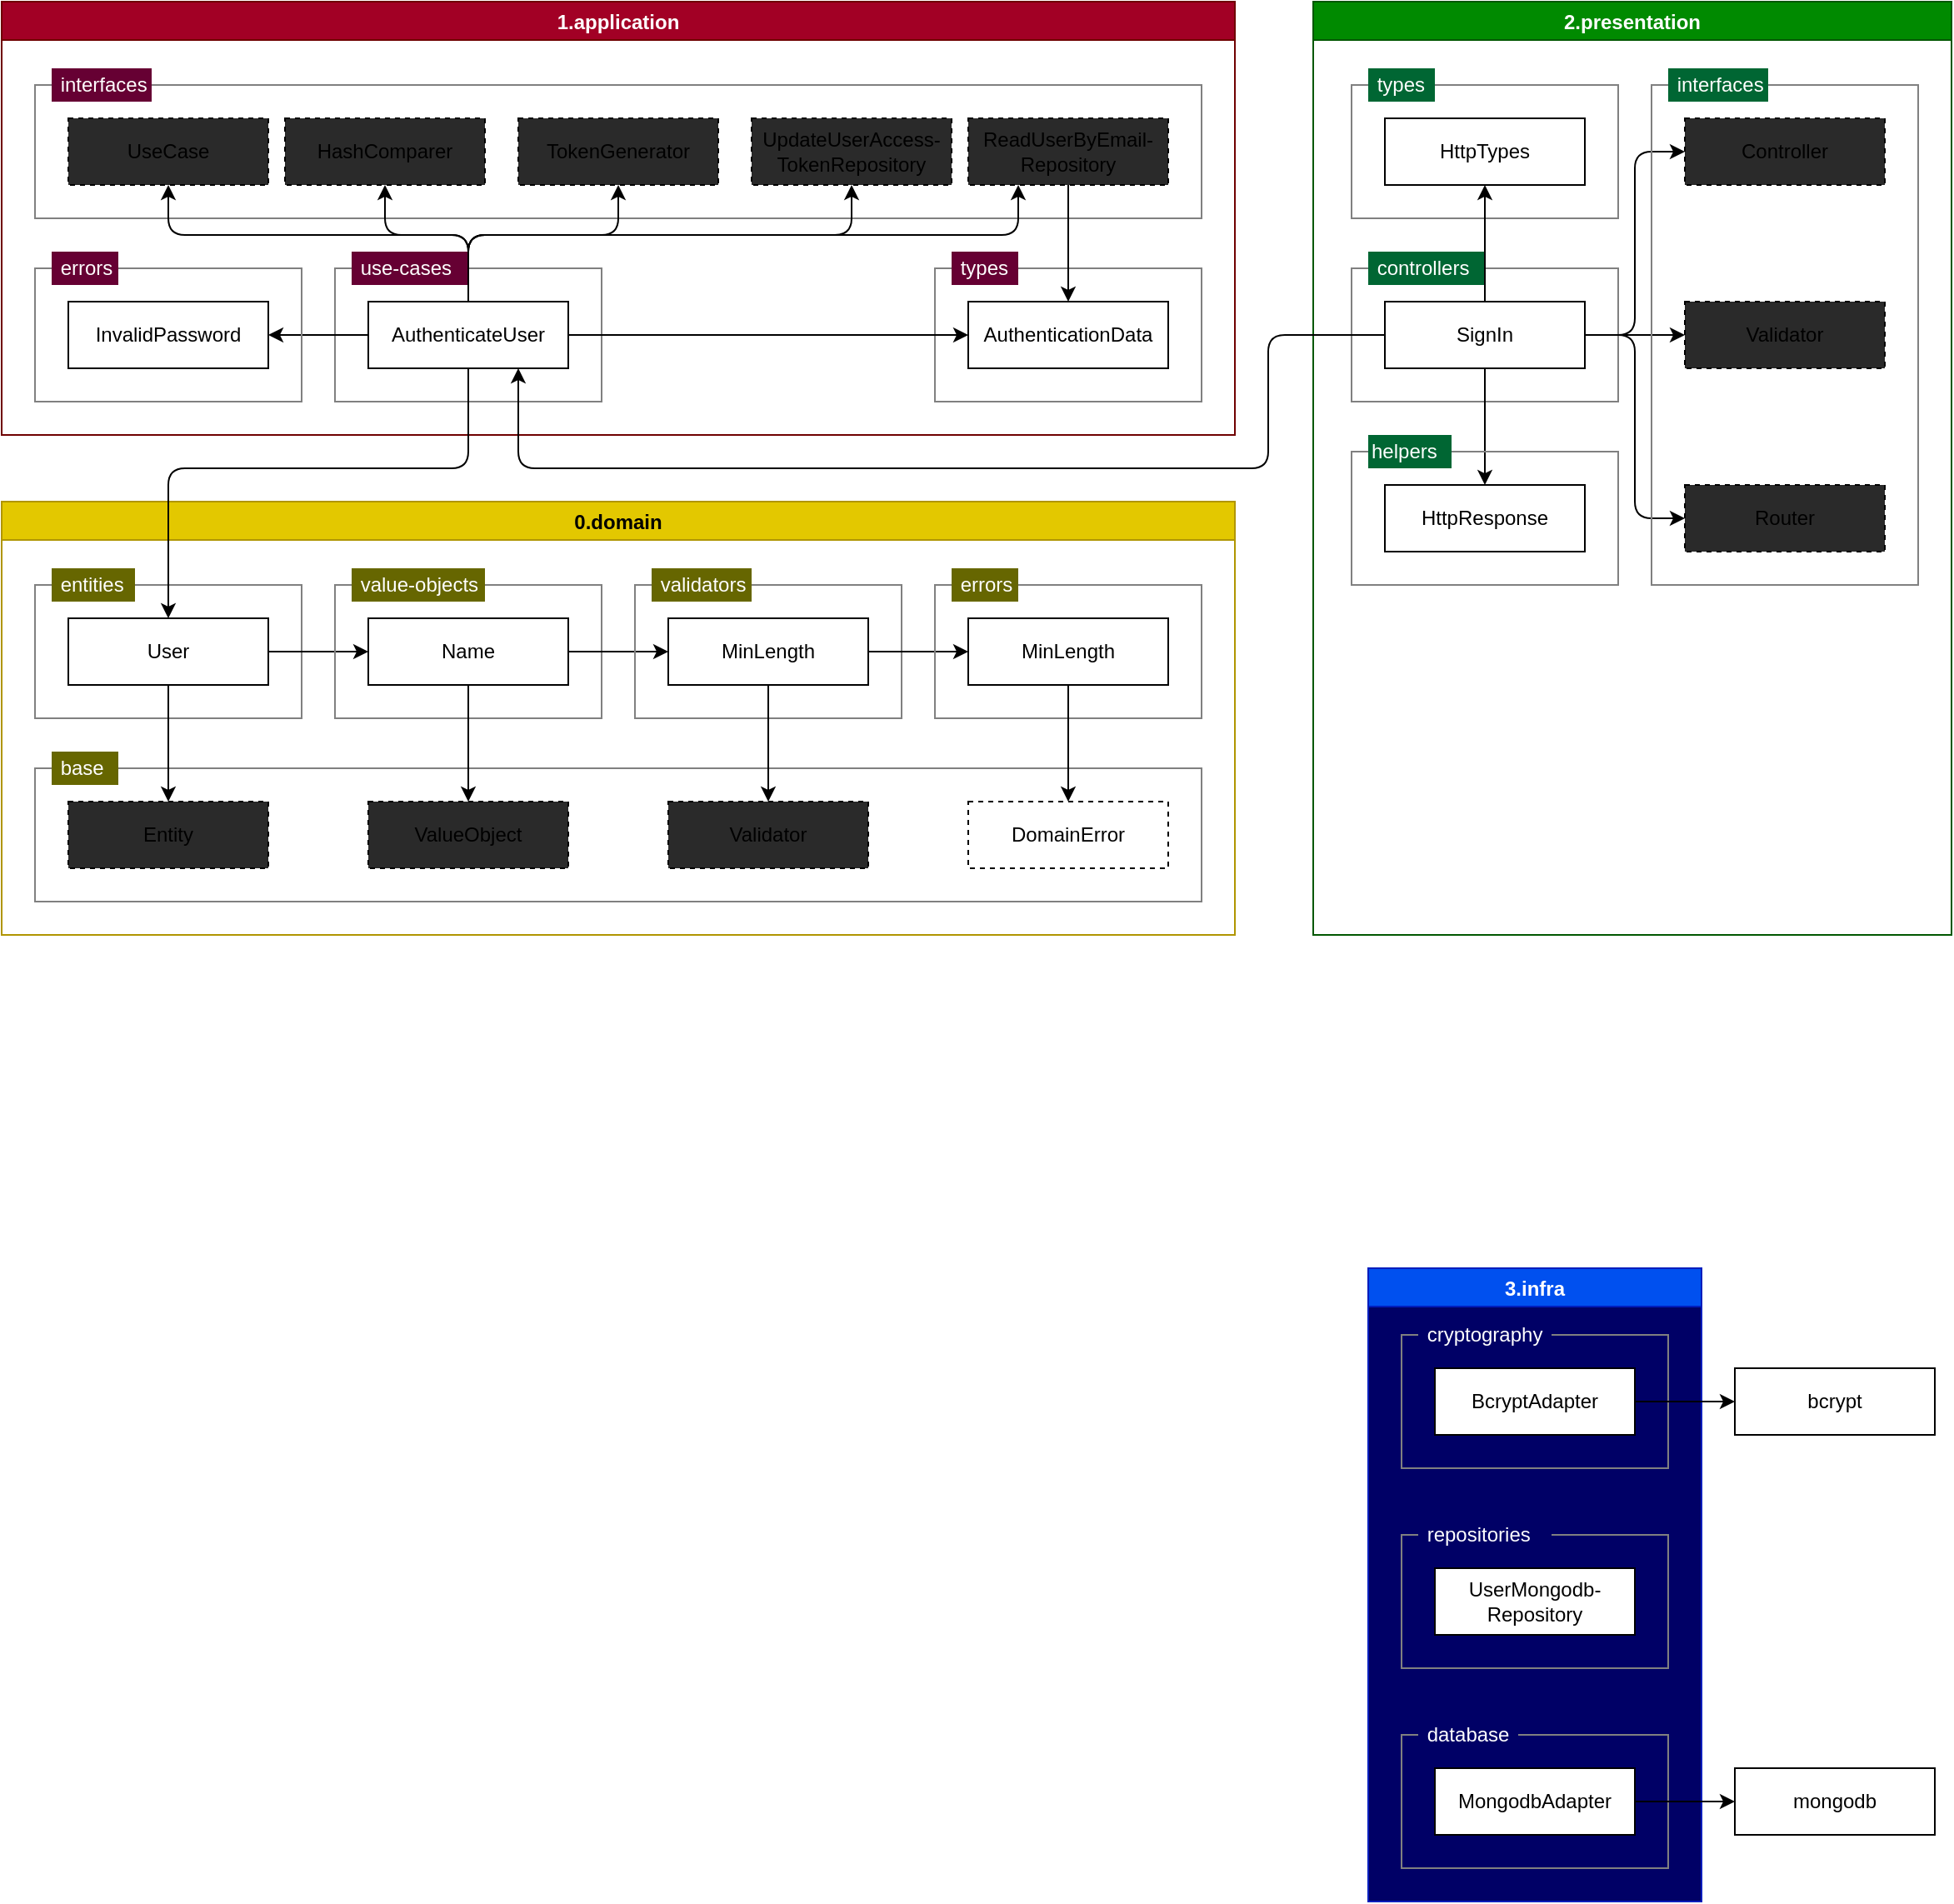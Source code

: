 <mxfile>
    <diagram id="HraTxuLS_xrz_CCDhDff" name="Page-1">
        <mxGraphModel dx="1008" dy="697" grid="1" gridSize="10" guides="1" tooltips="1" connect="1" arrows="1" fold="1" page="1" pageScale="1" pageWidth="827" pageHeight="1169" math="0" shadow="0">
            <root>
                <mxCell id="0"/>
                <mxCell id="1" parent="0"/>
                <mxCell id="22" value="1.application" style="swimlane;fillColor=#a20025;fontColor=#ffffff;strokeColor=#6F0000;swimlaneFillColor=none;" parent="1" vertex="1">
                    <mxGeometry x="40" y="120" width="740" height="260" as="geometry">
                        <mxRectangle x="80" y="120" width="90" height="23" as="alternateBounds"/>
                    </mxGeometry>
                </mxCell>
                <mxCell id="28" value="" style="rounded=0;whiteSpace=wrap;html=1;fillColor=none;strokeColor=#808080;" parent="22" vertex="1">
                    <mxGeometry x="200" y="160" width="160" height="80" as="geometry"/>
                </mxCell>
                <mxCell id="201" style="edgeStyle=orthogonalEdgeStyle;html=1;exitX=0;exitY=0.5;exitDx=0;exitDy=0;entryX=1;entryY=0.5;entryDx=0;entryDy=0;" parent="22" source="30" target="197" edge="1">
                    <mxGeometry relative="1" as="geometry"/>
                </mxCell>
                <mxCell id="30" value="AuthenticateUser" style="rounded=0;whiteSpace=wrap;html=1;" parent="22" vertex="1">
                    <mxGeometry x="220" y="180" width="120" height="40" as="geometry"/>
                </mxCell>
                <mxCell id="29" value="&amp;nbsp;use-cases" style="text;html=1;strokeColor=none;fillColor=#660033;align=left;verticalAlign=middle;whiteSpace=wrap;rounded=0;fontColor=#FFFFFF;" parent="22" vertex="1">
                    <mxGeometry x="210" y="150" width="70" height="20" as="geometry"/>
                </mxCell>
                <mxCell id="195" value="" style="rounded=0;whiteSpace=wrap;html=1;fillColor=none;strokeColor=#808080;" parent="22" vertex="1">
                    <mxGeometry x="20" y="160" width="160" height="80" as="geometry"/>
                </mxCell>
                <mxCell id="196" value="&amp;nbsp;errors" style="text;html=1;strokeColor=none;fillColor=#660033;align=left;verticalAlign=middle;whiteSpace=wrap;rounded=0;fontColor=#FFFFFF;" parent="22" vertex="1">
                    <mxGeometry x="30" y="150" width="40" height="20" as="geometry"/>
                </mxCell>
                <mxCell id="197" value="InvalidPassword" style="rounded=0;whiteSpace=wrap;html=1;" parent="22" vertex="1">
                    <mxGeometry x="40" y="180" width="120" height="40" as="geometry"/>
                </mxCell>
                <mxCell id="35" value="" style="rounded=0;whiteSpace=wrap;html=1;fillColor=none;strokeColor=#808080;" parent="22" vertex="1">
                    <mxGeometry x="20" y="50" width="700" height="80" as="geometry"/>
                </mxCell>
                <mxCell id="36" value="&amp;nbsp;interfaces" style="text;html=1;strokeColor=none;fillColor=#660033;align=left;verticalAlign=middle;whiteSpace=wrap;rounded=0;fontColor=#FFFFFF;" parent="22" vertex="1">
                    <mxGeometry x="30" y="40" width="60" height="20" as="geometry"/>
                </mxCell>
                <mxCell id="49" value="UseCase" style="rounded=0;whiteSpace=wrap;html=1;dashed=1;strokeColor=default;strokeWidth=1;fillColor=#2a2a2a;" parent="22" vertex="1">
                    <mxGeometry x="40" y="70" width="120" height="40" as="geometry"/>
                </mxCell>
                <mxCell id="40" value="HashComparer" style="rounded=0;whiteSpace=wrap;html=1;dashed=1;fillColor=#2a2a2a;" parent="22" vertex="1">
                    <mxGeometry x="170" y="70" width="120" height="40" as="geometry"/>
                </mxCell>
                <mxCell id="200" style="edgeStyle=orthogonalEdgeStyle;html=1;entryX=0.5;entryY=1;entryDx=0;entryDy=0;" parent="22" source="30" target="40" edge="1">
                    <mxGeometry relative="1" as="geometry">
                        <Array as="points">
                            <mxPoint x="280" y="140"/>
                            <mxPoint x="230" y="140"/>
                        </Array>
                    </mxGeometry>
                </mxCell>
                <mxCell id="33" value="" style="rounded=0;whiteSpace=wrap;html=1;fillColor=none;strokeColor=#808080;" parent="22" vertex="1">
                    <mxGeometry x="560" y="160" width="160" height="80" as="geometry"/>
                </mxCell>
                <mxCell id="34" value="&amp;nbsp;types" style="text;html=1;strokeColor=none;fillColor=#660033;align=left;verticalAlign=middle;whiteSpace=wrap;rounded=0;fontColor=#FFFFFF;" parent="22" vertex="1">
                    <mxGeometry x="570" y="150" width="40" height="20" as="geometry"/>
                </mxCell>
                <mxCell id="37" value="AuthenticationData" style="rounded=0;whiteSpace=wrap;html=1;" parent="22" vertex="1">
                    <mxGeometry x="580" y="180" width="120" height="40" as="geometry"/>
                </mxCell>
                <mxCell id="38" value="UpdateUserAccess-TokenRepository" style="rounded=0;whiteSpace=wrap;html=1;dashed=1;strokeColor=default;strokeWidth=1;glass=0;shadow=0;sketch=0;gradientColor=none;fillColor=#2a2a2a;" parent="22" vertex="1">
                    <mxGeometry x="450" y="70" width="120" height="40" as="geometry"/>
                </mxCell>
                <mxCell id="194" style="edgeStyle=orthogonalEdgeStyle;html=1;exitX=0.5;exitY=1;exitDx=0;exitDy=0;entryX=0.5;entryY=0;entryDx=0;entryDy=0;" parent="22" source="206" target="37" edge="1">
                    <mxGeometry relative="1" as="geometry">
                        <mxPoint x="680" y="85" as="targetPoint"/>
                    </mxGeometry>
                </mxCell>
                <mxCell id="123" style="edgeStyle=orthogonalEdgeStyle;rounded=1;sketch=0;html=1;shadow=0;fontColor=#808080;" parent="22" source="30" target="37" edge="1">
                    <mxGeometry relative="1" as="geometry"/>
                </mxCell>
                <mxCell id="204" value="TokenGenerator" style="rounded=0;whiteSpace=wrap;html=1;dashed=1;fillColor=#2a2a2a;" parent="22" vertex="1">
                    <mxGeometry x="310" y="70" width="120" height="40" as="geometry"/>
                </mxCell>
                <mxCell id="202" style="edgeStyle=orthogonalEdgeStyle;html=1;exitX=0.5;exitY=0;exitDx=0;exitDy=0;entryX=0.5;entryY=1;entryDx=0;entryDy=0;" parent="22" source="30" target="49" edge="1">
                    <mxGeometry relative="1" as="geometry">
                        <Array as="points">
                            <mxPoint x="280" y="140"/>
                            <mxPoint x="100" y="140"/>
                        </Array>
                    </mxGeometry>
                </mxCell>
                <mxCell id="203" style="edgeStyle=orthogonalEdgeStyle;html=1;exitX=0.5;exitY=0;exitDx=0;exitDy=0;entryX=0.5;entryY=1;entryDx=0;entryDy=0;" parent="22" source="30" target="38" edge="1">
                    <mxGeometry relative="1" as="geometry">
                        <Array as="points">
                            <mxPoint x="280" y="140"/>
                            <mxPoint x="510" y="140"/>
                        </Array>
                    </mxGeometry>
                </mxCell>
                <mxCell id="206" value="ReadUserByEmail-Repository" style="rounded=0;whiteSpace=wrap;html=1;dashed=1;strokeColor=default;strokeWidth=1;glass=0;shadow=0;sketch=0;gradientColor=none;fillColor=#2a2a2a;" parent="22" vertex="1">
                    <mxGeometry x="580" y="70" width="120" height="40" as="geometry"/>
                </mxCell>
                <mxCell id="205" style="edgeStyle=orthogonalEdgeStyle;html=1;exitX=0.5;exitY=0;exitDx=0;exitDy=0;entryX=0.5;entryY=1;entryDx=0;entryDy=0;" parent="22" source="30" target="204" edge="1">
                    <mxGeometry relative="1" as="geometry">
                        <Array as="points">
                            <mxPoint x="280" y="140"/>
                            <mxPoint x="370" y="140"/>
                        </Array>
                    </mxGeometry>
                </mxCell>
                <mxCell id="207" style="edgeStyle=orthogonalEdgeStyle;html=1;exitX=0.5;exitY=0;exitDx=0;exitDy=0;entryX=0.25;entryY=1;entryDx=0;entryDy=0;" parent="22" source="30" target="206" edge="1">
                    <mxGeometry relative="1" as="geometry">
                        <Array as="points">
                            <mxPoint x="280" y="140"/>
                            <mxPoint x="610" y="140"/>
                        </Array>
                    </mxGeometry>
                </mxCell>
                <mxCell id="45" value="2.presentation" style="swimlane;fillColor=#008a00;fontColor=#ffffff;strokeColor=#005700;swimlaneFillColor=none;" parent="1" vertex="1">
                    <mxGeometry x="827" y="120" width="383" height="560" as="geometry">
                        <mxRectangle x="80" y="120" width="90" height="23" as="alternateBounds"/>
                    </mxGeometry>
                </mxCell>
                <mxCell id="46" value="" style="rounded=0;whiteSpace=wrap;html=1;fillColor=none;strokeColor=#808080;" parent="45" vertex="1">
                    <mxGeometry x="23" y="160" width="160" height="80" as="geometry"/>
                </mxCell>
                <mxCell id="216" style="edgeStyle=none;html=1;exitX=0.5;exitY=1;exitDx=0;exitDy=0;entryX=0.5;entryY=0;entryDx=0;entryDy=0;" parent="45" source="47" target="72" edge="1">
                    <mxGeometry relative="1" as="geometry"/>
                </mxCell>
                <mxCell id="217" style="edgeStyle=orthogonalEdgeStyle;html=1;exitX=1;exitY=0.5;exitDx=0;exitDy=0;entryX=0;entryY=0.5;entryDx=0;entryDy=0;" parent="45" source="47" target="65" edge="1">
                    <mxGeometry relative="1" as="geometry"/>
                </mxCell>
                <mxCell id="218" style="edgeStyle=orthogonalEdgeStyle;html=1;exitX=1;exitY=0.5;exitDx=0;exitDy=0;" parent="45" source="47" target="64" edge="1">
                    <mxGeometry relative="1" as="geometry"/>
                </mxCell>
                <mxCell id="219" style="edgeStyle=orthogonalEdgeStyle;html=1;exitX=1;exitY=0.5;exitDx=0;exitDy=0;entryX=0;entryY=0.5;entryDx=0;entryDy=0;" parent="45" source="47" target="211" edge="1">
                    <mxGeometry relative="1" as="geometry"/>
                </mxCell>
                <mxCell id="47" value="SignIn" style="rounded=0;whiteSpace=wrap;html=1;" parent="45" vertex="1">
                    <mxGeometry x="43" y="180" width="120" height="40" as="geometry"/>
                </mxCell>
                <mxCell id="48" value="&amp;nbsp;controllers" style="text;html=1;strokeColor=none;fillColor=#006633;align=left;verticalAlign=middle;whiteSpace=wrap;rounded=0;fontColor=#FFFFFF;" parent="45" vertex="1">
                    <mxGeometry x="33" y="150" width="70" height="20" as="geometry"/>
                </mxCell>
                <mxCell id="58" value="" style="rounded=0;whiteSpace=wrap;html=1;fillColor=none;strokeColor=#808080;" parent="45" vertex="1">
                    <mxGeometry x="23" y="50" width="160" height="80" as="geometry"/>
                </mxCell>
                <mxCell id="59" value="&amp;nbsp;types" style="text;html=1;strokeColor=none;fillColor=#006633;align=left;verticalAlign=middle;whiteSpace=wrap;rounded=0;fontColor=#FFFFFF;" parent="45" vertex="1">
                    <mxGeometry x="33" y="40" width="40" height="20" as="geometry"/>
                </mxCell>
                <mxCell id="60" value="HttpTypes" style="rounded=0;whiteSpace=wrap;html=1;" parent="45" vertex="1">
                    <mxGeometry x="43" y="70" width="120" height="40" as="geometry"/>
                </mxCell>
                <mxCell id="62" value="" style="rounded=0;whiteSpace=wrap;html=1;fillColor=none;strokeColor=#808080;" parent="45" vertex="1">
                    <mxGeometry x="203" y="50" width="160" height="300" as="geometry"/>
                </mxCell>
                <mxCell id="63" value="&amp;nbsp;interfaces" style="text;html=1;strokeColor=none;fillColor=#006633;align=left;verticalAlign=middle;whiteSpace=wrap;rounded=0;fontColor=#FFFFFF;" parent="45" vertex="1">
                    <mxGeometry x="213" y="40" width="60" height="20" as="geometry"/>
                </mxCell>
                <mxCell id="64" value="Validator" style="rounded=0;whiteSpace=wrap;html=1;dashed=1;strokeColor=default;strokeWidth=1;fillColor=#2a2a2a;" parent="45" vertex="1">
                    <mxGeometry x="223" y="180" width="120" height="40" as="geometry"/>
                </mxCell>
                <mxCell id="65" value="Controller" style="rounded=0;whiteSpace=wrap;html=1;dashed=1;strokeColor=default;strokeWidth=1;gradientColor=none;fillColor=#2a2a2a;" parent="45" vertex="1">
                    <mxGeometry x="223" y="70" width="120" height="40" as="geometry"/>
                </mxCell>
                <mxCell id="69" value="" style="rounded=0;whiteSpace=wrap;html=1;fillColor=none;strokeColor=#808080;" parent="45" vertex="1">
                    <mxGeometry x="23" y="270" width="160" height="80" as="geometry"/>
                </mxCell>
                <mxCell id="71" value="helpers" style="text;html=1;strokeColor=none;fillColor=#006633;align=left;verticalAlign=middle;whiteSpace=wrap;rounded=0;fontColor=#FFFFFF;" parent="45" vertex="1">
                    <mxGeometry x="33" y="260" width="50" height="20" as="geometry"/>
                </mxCell>
                <mxCell id="72" value="HttpResponse" style="rounded=0;whiteSpace=wrap;html=1;" parent="45" vertex="1">
                    <mxGeometry x="43" y="290" width="120" height="40" as="geometry"/>
                </mxCell>
                <mxCell id="211" value="Router" style="rounded=0;whiteSpace=wrap;html=1;dashed=1;strokeColor=default;strokeWidth=1;fillColor=#2a2a2a;" parent="45" vertex="1">
                    <mxGeometry x="223" y="290" width="120" height="40" as="geometry"/>
                </mxCell>
                <mxCell id="215" style="edgeStyle=none;html=1;exitX=0.5;exitY=0;exitDx=0;exitDy=0;entryX=0.5;entryY=1;entryDx=0;entryDy=0;" parent="45" source="47" target="60" edge="1">
                    <mxGeometry relative="1" as="geometry"/>
                </mxCell>
                <mxCell id="74" value="3.infra" style="swimlane;fillColor=#0050ef;fontColor=#ffffff;strokeColor=#001DBC;swimlaneFillColor=#000066;" parent="1" vertex="1">
                    <mxGeometry x="860" y="880" width="200" height="380" as="geometry">
                        <mxRectangle x="80" y="120" width="90" height="23" as="alternateBounds"/>
                    </mxGeometry>
                </mxCell>
                <mxCell id="93" value="" style="rounded=0;whiteSpace=wrap;html=1;fillColor=none;strokeColor=#808080;" parent="74" vertex="1">
                    <mxGeometry x="20" y="280" width="160" height="80" as="geometry"/>
                </mxCell>
                <mxCell id="94" value="&amp;nbsp;database" style="text;html=1;strokeColor=none;fillColor=#000066;align=left;verticalAlign=middle;whiteSpace=wrap;rounded=0;fontColor=#FFFFFF;" parent="74" vertex="1">
                    <mxGeometry x="30" y="270" width="60" height="20" as="geometry"/>
                </mxCell>
                <mxCell id="95" value="MongodbAdapter" style="rounded=0;whiteSpace=wrap;html=1;" parent="74" vertex="1">
                    <mxGeometry x="40" y="300" width="120" height="40" as="geometry"/>
                </mxCell>
                <mxCell id="97" value="" style="rounded=0;whiteSpace=wrap;html=1;fillColor=none;strokeColor=#808080;" parent="74" vertex="1">
                    <mxGeometry x="20" y="160" width="160" height="80" as="geometry"/>
                </mxCell>
                <mxCell id="98" value="&amp;nbsp;repositories" style="text;html=1;strokeColor=none;fillColor=#000066;align=left;verticalAlign=middle;whiteSpace=wrap;rounded=0;fontColor=#FFFFFF;" parent="74" vertex="1">
                    <mxGeometry x="30" y="150" width="80" height="20" as="geometry"/>
                </mxCell>
                <mxCell id="99" value="UserMongodb-Repository" style="rounded=0;whiteSpace=wrap;html=1;" parent="74" vertex="1">
                    <mxGeometry x="40" y="180" width="120" height="40" as="geometry"/>
                </mxCell>
                <mxCell id="75" value="" style="rounded=0;whiteSpace=wrap;html=1;fillColor=none;strokeColor=#808080;" parent="74" vertex="1">
                    <mxGeometry x="20" y="40" width="160" height="80" as="geometry"/>
                </mxCell>
                <mxCell id="80" value="BcryptAdapter" style="rounded=0;whiteSpace=wrap;html=1;" parent="74" vertex="1">
                    <mxGeometry x="40" y="60" width="120" height="40" as="geometry"/>
                </mxCell>
                <mxCell id="81" value="&amp;nbsp;cryptography" style="text;html=1;strokeColor=none;fillColor=#000066;align=left;verticalAlign=middle;whiteSpace=wrap;rounded=0;fontColor=#FFFFFF;" parent="74" vertex="1">
                    <mxGeometry x="30" y="30" width="80" height="20" as="geometry"/>
                </mxCell>
                <mxCell id="118" value="bcrypt" style="rounded=0;whiteSpace=wrap;html=1;" parent="1" vertex="1">
                    <mxGeometry x="1080" y="940" width="120" height="40" as="geometry"/>
                </mxCell>
                <mxCell id="119" value="mongodb" style="rounded=0;whiteSpace=wrap;html=1;" parent="1" vertex="1">
                    <mxGeometry x="1080" y="1180" width="120" height="40" as="geometry"/>
                </mxCell>
                <mxCell id="120" style="edgeStyle=orthogonalEdgeStyle;rounded=1;sketch=0;html=1;entryX=0;entryY=0.5;entryDx=0;entryDy=0;shadow=0;fontColor=#808080;exitX=1;exitY=0.5;exitDx=0;exitDy=0;" parent="1" source="80" target="118" edge="1">
                    <mxGeometry relative="1" as="geometry"/>
                </mxCell>
                <mxCell id="121" style="edgeStyle=orthogonalEdgeStyle;rounded=1;sketch=0;html=1;entryX=0;entryY=0.5;entryDx=0;entryDy=0;shadow=0;fontColor=#808080;exitX=1;exitY=0.5;exitDx=0;exitDy=0;" parent="1" source="95" target="119" edge="1">
                    <mxGeometry relative="1" as="geometry"/>
                </mxCell>
                <mxCell id="214" style="edgeStyle=orthogonalEdgeStyle;html=1;exitX=0;exitY=0.5;exitDx=0;exitDy=0;entryX=0.75;entryY=1;entryDx=0;entryDy=0;" parent="1" source="47" target="30" edge="1">
                    <mxGeometry relative="1" as="geometry">
                        <Array as="points">
                            <mxPoint x="800" y="320"/>
                            <mxPoint x="800" y="400"/>
                            <mxPoint x="350" y="400"/>
                        </Array>
                    </mxGeometry>
                </mxCell>
                <mxCell id="221" value="0.domain" style="swimlane;fillColor=#e3c800;fontColor=#000000;strokeColor=#B09500;swimlaneFillColor=none;" vertex="1" parent="1">
                    <mxGeometry x="40" y="420" width="740" height="260" as="geometry">
                        <mxRectangle x="80" y="120" width="90" height="23" as="alternateBounds"/>
                    </mxGeometry>
                </mxCell>
                <mxCell id="241" value="" style="rounded=0;whiteSpace=wrap;html=1;fillColor=none;strokeColor=#808080;" vertex="1" parent="221">
                    <mxGeometry x="20" y="160" width="700" height="80" as="geometry"/>
                </mxCell>
                <mxCell id="242" value="&amp;nbsp;base" style="text;html=1;strokeColor=none;fillColor=#666600;align=left;verticalAlign=middle;whiteSpace=wrap;rounded=0;fontColor=#FFFFFF;" vertex="1" parent="221">
                    <mxGeometry x="30" y="150" width="40" height="20" as="geometry"/>
                </mxCell>
                <mxCell id="243" value="ValueObject" style="rounded=0;whiteSpace=wrap;html=1;strokeColor=default;strokeWidth=1;fillColor=#2a2a2a;dashed=1;" vertex="1" parent="221">
                    <mxGeometry x="220" y="180" width="120" height="40" as="geometry"/>
                </mxCell>
                <mxCell id="232" value="" style="rounded=0;whiteSpace=wrap;html=1;fillColor=none;strokeColor=#808080;" vertex="1" parent="221">
                    <mxGeometry x="20" y="50" width="160" height="80" as="geometry"/>
                </mxCell>
                <mxCell id="248" style="edgeStyle=orthogonalEdgeStyle;html=1;exitX=0.5;exitY=1;exitDx=0;exitDy=0;" edge="1" parent="221" source="235" target="245">
                    <mxGeometry relative="1" as="geometry"/>
                </mxCell>
                <mxCell id="252" style="edgeStyle=orthogonalEdgeStyle;html=1;exitX=1;exitY=0.5;exitDx=0;exitDy=0;entryX=0;entryY=0.5;entryDx=0;entryDy=0;" edge="1" parent="221" source="235" target="230">
                    <mxGeometry relative="1" as="geometry"/>
                </mxCell>
                <mxCell id="235" value="User" style="rounded=0;whiteSpace=wrap;html=1;" vertex="1" parent="221">
                    <mxGeometry x="40" y="70" width="120" height="40" as="geometry"/>
                </mxCell>
                <mxCell id="236" value="&amp;nbsp;entities" style="text;html=1;strokeColor=none;fillColor=#666600;align=left;verticalAlign=middle;whiteSpace=wrap;rounded=0;fontColor=#FFFFFF;" vertex="1" parent="221">
                    <mxGeometry x="30" y="40" width="50" height="20" as="geometry"/>
                </mxCell>
                <mxCell id="227" value="" style="rounded=0;whiteSpace=wrap;html=1;fillColor=none;strokeColor=#808080;" vertex="1" parent="221">
                    <mxGeometry x="200" y="50" width="160" height="80" as="geometry"/>
                </mxCell>
                <mxCell id="249" style="edgeStyle=orthogonalEdgeStyle;html=1;exitX=0.5;exitY=1;exitDx=0;exitDy=0;" edge="1" parent="221" source="230" target="243">
                    <mxGeometry relative="1" as="geometry"/>
                </mxCell>
                <mxCell id="253" style="edgeStyle=orthogonalEdgeStyle;html=1;exitX=1;exitY=0.5;exitDx=0;exitDy=0;entryX=0;entryY=0.5;entryDx=0;entryDy=0;" edge="1" parent="221" source="230" target="225">
                    <mxGeometry relative="1" as="geometry"/>
                </mxCell>
                <mxCell id="230" value="Name" style="rounded=0;whiteSpace=wrap;html=1;" vertex="1" parent="221">
                    <mxGeometry x="220" y="70" width="120" height="40" as="geometry"/>
                </mxCell>
                <mxCell id="231" value="&amp;nbsp;value-objects" style="text;html=1;strokeColor=none;fillColor=#666600;align=left;verticalAlign=middle;whiteSpace=wrap;rounded=0;fontColor=#FFFFFF;" vertex="1" parent="221">
                    <mxGeometry x="210" y="40" width="80" height="20" as="geometry"/>
                </mxCell>
                <mxCell id="222" value="" style="rounded=0;whiteSpace=wrap;html=1;fillColor=none;strokeColor=#808080;" vertex="1" parent="221">
                    <mxGeometry x="380" y="50" width="160" height="80" as="geometry"/>
                </mxCell>
                <mxCell id="250" style="edgeStyle=orthogonalEdgeStyle;html=1;exitX=0.5;exitY=1;exitDx=0;exitDy=0;entryX=0.5;entryY=0;entryDx=0;entryDy=0;" edge="1" parent="221" source="225" target="244">
                    <mxGeometry relative="1" as="geometry"/>
                </mxCell>
                <mxCell id="254" style="edgeStyle=orthogonalEdgeStyle;html=1;exitX=1;exitY=0.5;exitDx=0;exitDy=0;" edge="1" parent="221" source="225" target="239">
                    <mxGeometry relative="1" as="geometry"/>
                </mxCell>
                <mxCell id="225" value="MinLength" style="rounded=0;whiteSpace=wrap;html=1;" vertex="1" parent="221">
                    <mxGeometry x="400" y="70" width="120" height="40" as="geometry"/>
                </mxCell>
                <mxCell id="226" value="&amp;nbsp;validators" style="text;html=1;strokeColor=none;fillColor=#666600;align=left;verticalAlign=middle;whiteSpace=wrap;rounded=0;fontColor=#FFFFFF;" vertex="1" parent="221">
                    <mxGeometry x="390" y="40" width="60" height="20" as="geometry"/>
                </mxCell>
                <mxCell id="237" value="" style="rounded=0;whiteSpace=wrap;html=1;fillColor=none;strokeColor=#808080;" vertex="1" parent="221">
                    <mxGeometry x="560" y="50" width="160" height="80" as="geometry"/>
                </mxCell>
                <mxCell id="251" style="edgeStyle=orthogonalEdgeStyle;html=1;exitX=0.5;exitY=1;exitDx=0;exitDy=0;" edge="1" parent="221" source="239" target="246">
                    <mxGeometry relative="1" as="geometry"/>
                </mxCell>
                <mxCell id="239" value="MinLength" style="rounded=0;whiteSpace=wrap;html=1;" vertex="1" parent="221">
                    <mxGeometry x="580" y="70" width="120" height="40" as="geometry"/>
                </mxCell>
                <mxCell id="240" value="&amp;nbsp;errors" style="text;html=1;strokeColor=none;fillColor=#666600;align=left;verticalAlign=middle;whiteSpace=wrap;rounded=0;fontColor=#FFFFFF;" vertex="1" parent="221">
                    <mxGeometry x="570" y="40" width="40" height="20" as="geometry"/>
                </mxCell>
                <mxCell id="244" value="Validator" style="rounded=0;whiteSpace=wrap;html=1;dashed=1;strokeColor=default;strokeWidth=1;fillColor=#2a2a2a;" vertex="1" parent="221">
                    <mxGeometry x="400" y="180" width="120" height="40" as="geometry"/>
                </mxCell>
                <mxCell id="246" value="DomainError" style="rounded=0;whiteSpace=wrap;html=1;dashed=1;" vertex="1" parent="221">
                    <mxGeometry x="580" y="180" width="120" height="40" as="geometry"/>
                </mxCell>
                <mxCell id="245" value="Entity" style="rounded=0;whiteSpace=wrap;html=1;strokeColor=default;strokeWidth=1;fillColor=#2a2a2a;dashed=1;" vertex="1" parent="221">
                    <mxGeometry x="40" y="180" width="120" height="40" as="geometry"/>
                </mxCell>
                <mxCell id="256" style="edgeStyle=orthogonalEdgeStyle;html=1;exitX=0.5;exitY=1;exitDx=0;exitDy=0;entryX=0.5;entryY=0;entryDx=0;entryDy=0;" edge="1" parent="1" source="30" target="235">
                    <mxGeometry relative="1" as="geometry">
                        <Array as="points">
                            <mxPoint x="320" y="400"/>
                            <mxPoint x="140" y="400"/>
                        </Array>
                    </mxGeometry>
                </mxCell>
            </root>
        </mxGraphModel>
    </diagram>
</mxfile>